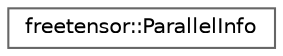 digraph "Graphical Class Hierarchy"
{
 // LATEX_PDF_SIZE
  bgcolor="transparent";
  edge [fontname=Helvetica,fontsize=10,labelfontname=Helvetica,labelfontsize=10];
  node [fontname=Helvetica,fontsize=10,shape=box,height=0.2,width=0.4];
  rankdir="LR";
  Node0 [label="freetensor::ParallelInfo",height=0.2,width=0.4,color="grey40", fillcolor="white", style="filled",URL="$structfreetensor_1_1ParallelInfo.html",tooltip=" "];
}
